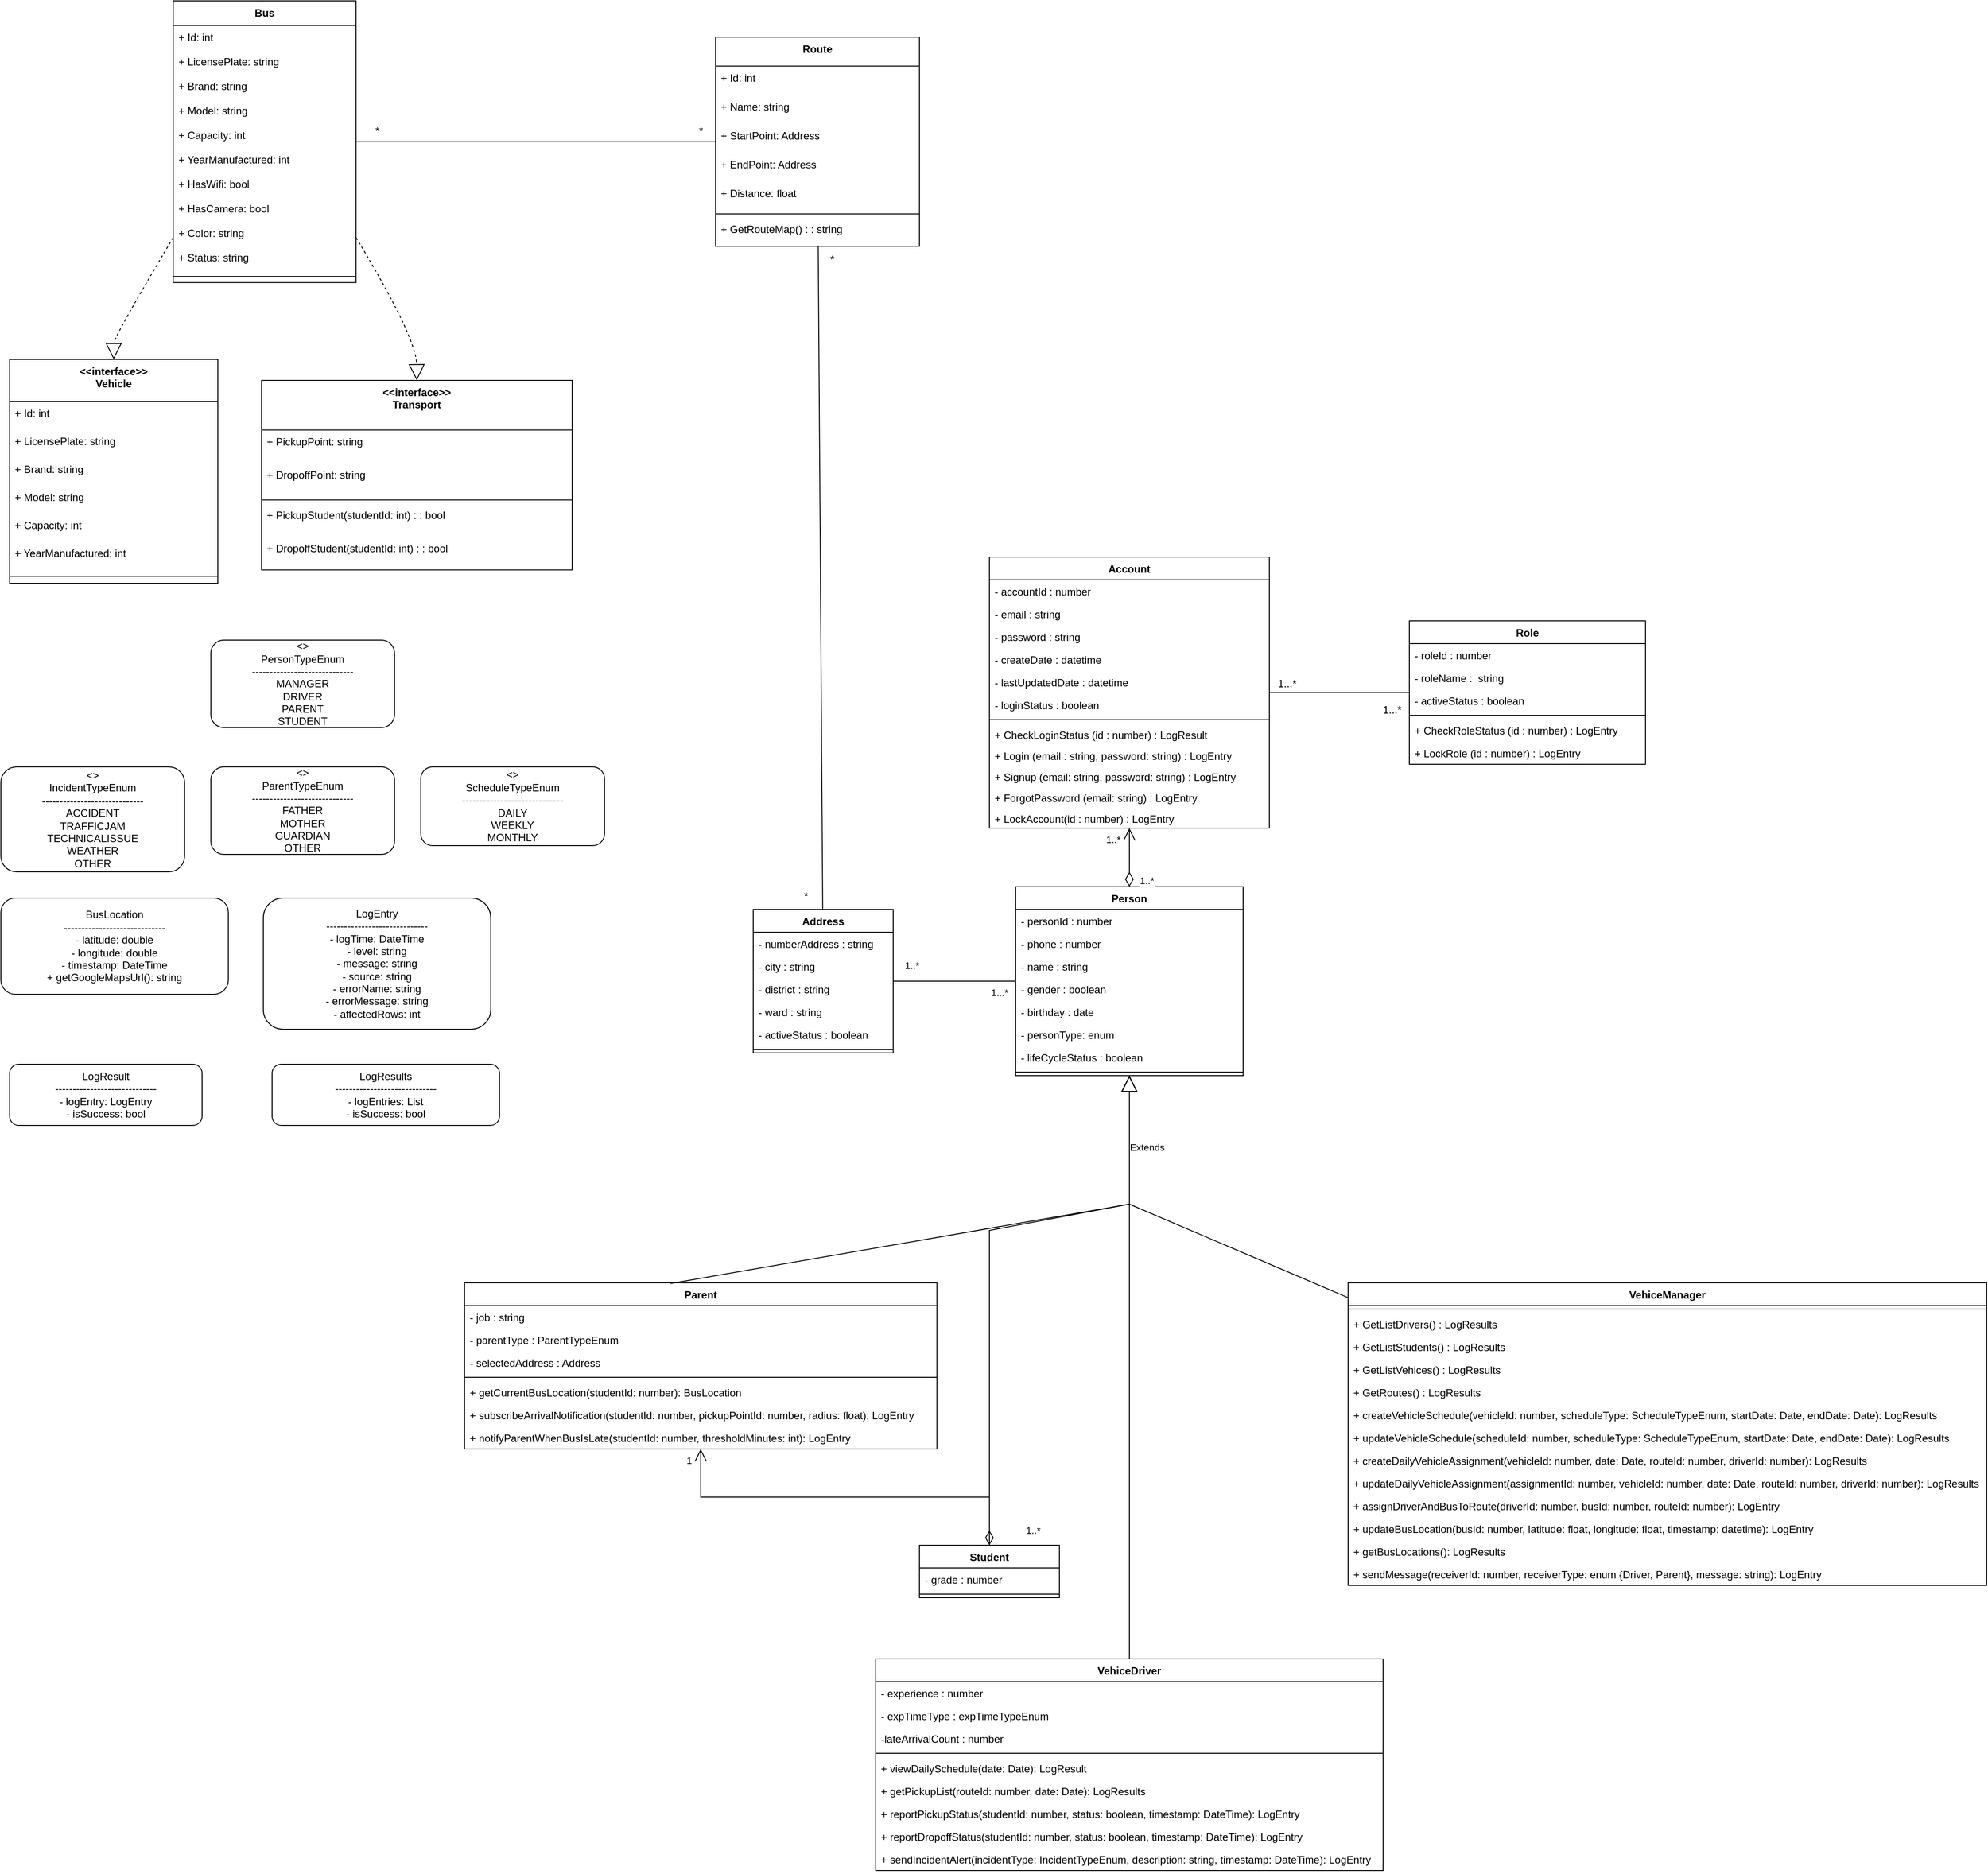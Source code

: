 <mxfile version="28.1.2">
  <diagram name="Page-1" id="UenkUTMgp4nRtJ9sle0r">
    <mxGraphModel dx="1742" dy="1663" grid="1" gridSize="10" guides="1" tooltips="1" connect="1" arrows="1" fold="1" page="1" pageScale="1" pageWidth="850" pageHeight="1100" math="0" shadow="0">
      <root>
        <mxCell id="0" />
        <mxCell id="1" parent="0" />
        <mxCell id="ZYyu86cMNYjdMdTjQygq-1" value="Account" style="swimlane;fontStyle=1;align=center;verticalAlign=top;childLayout=stackLayout;horizontal=1;startSize=26;horizontalStack=0;resizeParent=1;resizeParentMax=0;resizeLast=0;collapsible=1;marginBottom=0;whiteSpace=wrap;html=1;" parent="1" vertex="1">
          <mxGeometry x="440" y="-30" width="320" height="310" as="geometry" />
        </mxCell>
        <mxCell id="ZYyu86cMNYjdMdTjQygq-69" value="- accountId : number" style="text;strokeColor=none;fillColor=none;align=left;verticalAlign=top;spacingLeft=4;spacingRight=4;overflow=hidden;rotatable=0;points=[[0,0.5],[1,0.5]];portConstraint=eastwest;whiteSpace=wrap;html=1;" parent="ZYyu86cMNYjdMdTjQygq-1" vertex="1">
          <mxGeometry y="26" width="320" height="26" as="geometry" />
        </mxCell>
        <mxCell id="ZYyu86cMNYjdMdTjQygq-2" value="- email : string" style="text;strokeColor=none;fillColor=none;align=left;verticalAlign=top;spacingLeft=4;spacingRight=4;overflow=hidden;rotatable=0;points=[[0,0.5],[1,0.5]];portConstraint=eastwest;whiteSpace=wrap;html=1;" parent="ZYyu86cMNYjdMdTjQygq-1" vertex="1">
          <mxGeometry y="52" width="320" height="26" as="geometry" />
        </mxCell>
        <mxCell id="ZYyu86cMNYjdMdTjQygq-65" value="- password : string" style="text;strokeColor=none;fillColor=none;align=left;verticalAlign=top;spacingLeft=4;spacingRight=4;overflow=hidden;rotatable=0;points=[[0,0.5],[1,0.5]];portConstraint=eastwest;whiteSpace=wrap;html=1;" parent="ZYyu86cMNYjdMdTjQygq-1" vertex="1">
          <mxGeometry y="78" width="320" height="26" as="geometry" />
        </mxCell>
        <mxCell id="ZYyu86cMNYjdMdTjQygq-64" value="- createDate : datetime" style="text;strokeColor=none;fillColor=none;align=left;verticalAlign=top;spacingLeft=4;spacingRight=4;overflow=hidden;rotatable=0;points=[[0,0.5],[1,0.5]];portConstraint=eastwest;whiteSpace=wrap;html=1;" parent="ZYyu86cMNYjdMdTjQygq-1" vertex="1">
          <mxGeometry y="104" width="320" height="26" as="geometry" />
        </mxCell>
        <mxCell id="ZYyu86cMNYjdMdTjQygq-66" value="- lastUpdatedDate : datetime" style="text;strokeColor=none;fillColor=none;align=left;verticalAlign=top;spacingLeft=4;spacingRight=4;overflow=hidden;rotatable=0;points=[[0,0.5],[1,0.5]];portConstraint=eastwest;whiteSpace=wrap;html=1;" parent="ZYyu86cMNYjdMdTjQygq-1" vertex="1">
          <mxGeometry y="130" width="320" height="26" as="geometry" />
        </mxCell>
        <mxCell id="ZYyu86cMNYjdMdTjQygq-85" value="- loginStatus : boolean" style="text;strokeColor=none;fillColor=none;align=left;verticalAlign=top;spacingLeft=4;spacingRight=4;overflow=hidden;rotatable=0;points=[[0,0.5],[1,0.5]];portConstraint=eastwest;whiteSpace=wrap;html=1;" parent="ZYyu86cMNYjdMdTjQygq-1" vertex="1">
          <mxGeometry y="156" width="320" height="26" as="geometry" />
        </mxCell>
        <mxCell id="ZYyu86cMNYjdMdTjQygq-3" value="" style="line;strokeWidth=1;fillColor=none;align=left;verticalAlign=middle;spacingTop=-1;spacingLeft=3;spacingRight=3;rotatable=0;labelPosition=right;points=[];portConstraint=eastwest;strokeColor=inherit;" parent="ZYyu86cMNYjdMdTjQygq-1" vertex="1">
          <mxGeometry y="182" width="320" height="8" as="geometry" />
        </mxCell>
        <mxCell id="ZYyu86cMNYjdMdTjQygq-71" value="+ CheckLoginStatus (id : number) : LogResult" style="text;strokeColor=none;fillColor=none;align=left;verticalAlign=top;spacingLeft=4;spacingRight=4;overflow=hidden;rotatable=0;points=[[0,0.5],[1,0.5]];portConstraint=eastwest;whiteSpace=wrap;html=1;" parent="ZYyu86cMNYjdMdTjQygq-1" vertex="1">
          <mxGeometry y="190" width="320" height="24" as="geometry" />
        </mxCell>
        <mxCell id="ZYyu86cMNYjdMdTjQygq-89" value="+ Login (email : string, password: string) : LogEntry" style="text;strokeColor=none;fillColor=none;align=left;verticalAlign=top;spacingLeft=4;spacingRight=4;overflow=hidden;rotatable=0;points=[[0,0.5],[1,0.5]];portConstraint=eastwest;whiteSpace=wrap;html=1;" parent="ZYyu86cMNYjdMdTjQygq-1" vertex="1">
          <mxGeometry y="214" width="320" height="24" as="geometry" />
        </mxCell>
        <mxCell id="ZYyu86cMNYjdMdTjQygq-91" value="+ Signup (email: string, password: string) : LogEntry" style="text;strokeColor=none;fillColor=none;align=left;verticalAlign=top;spacingLeft=4;spacingRight=4;overflow=hidden;rotatable=0;points=[[0,0.5],[1,0.5]];portConstraint=eastwest;whiteSpace=wrap;html=1;" parent="ZYyu86cMNYjdMdTjQygq-1" vertex="1">
          <mxGeometry y="238" width="320" height="24" as="geometry" />
        </mxCell>
        <mxCell id="ZYyu86cMNYjdMdTjQygq-90" value="+ ForgotPassword (email: string) : LogEntry" style="text;strokeColor=none;fillColor=none;align=left;verticalAlign=top;spacingLeft=4;spacingRight=4;overflow=hidden;rotatable=0;points=[[0,0.5],[1,0.5]];portConstraint=eastwest;whiteSpace=wrap;html=1;" parent="ZYyu86cMNYjdMdTjQygq-1" vertex="1">
          <mxGeometry y="262" width="320" height="24" as="geometry" />
        </mxCell>
        <mxCell id="ZYyu86cMNYjdMdTjQygq-93" value="+ LockAccount(id : number) : LogEntry" style="text;strokeColor=none;fillColor=none;align=left;verticalAlign=top;spacingLeft=4;spacingRight=4;overflow=hidden;rotatable=0;points=[[0,0.5],[1,0.5]];portConstraint=eastwest;whiteSpace=wrap;html=1;" parent="ZYyu86cMNYjdMdTjQygq-1" vertex="1">
          <mxGeometry y="286" width="320" height="24" as="geometry" />
        </mxCell>
        <mxCell id="ZYyu86cMNYjdMdTjQygq-5" value="Person" style="swimlane;fontStyle=1;align=center;verticalAlign=top;childLayout=stackLayout;horizontal=1;startSize=26;horizontalStack=0;resizeParent=1;resizeParentMax=0;resizeLast=0;collapsible=1;marginBottom=0;whiteSpace=wrap;html=1;" parent="1" vertex="1">
          <mxGeometry x="470" y="347" width="260" height="216" as="geometry" />
        </mxCell>
        <mxCell id="ZYyu86cMNYjdMdTjQygq-6" value="- personId : number" style="text;strokeColor=none;fillColor=none;align=left;verticalAlign=top;spacingLeft=4;spacingRight=4;overflow=hidden;rotatable=0;points=[[0,0.5],[1,0.5]];portConstraint=eastwest;whiteSpace=wrap;html=1;" parent="ZYyu86cMNYjdMdTjQygq-5" vertex="1">
          <mxGeometry y="26" width="260" height="26" as="geometry" />
        </mxCell>
        <mxCell id="ZYyu86cMNYjdMdTjQygq-76" value="- phone : number" style="text;strokeColor=none;fillColor=none;align=left;verticalAlign=top;spacingLeft=4;spacingRight=4;overflow=hidden;rotatable=0;points=[[0,0.5],[1,0.5]];portConstraint=eastwest;whiteSpace=wrap;html=1;" parent="ZYyu86cMNYjdMdTjQygq-5" vertex="1">
          <mxGeometry y="52" width="260" height="26" as="geometry" />
        </mxCell>
        <mxCell id="ZYyu86cMNYjdMdTjQygq-75" value="- name : string" style="text;strokeColor=none;fillColor=none;align=left;verticalAlign=top;spacingLeft=4;spacingRight=4;overflow=hidden;rotatable=0;points=[[0,0.5],[1,0.5]];portConstraint=eastwest;whiteSpace=wrap;html=1;" parent="ZYyu86cMNYjdMdTjQygq-5" vertex="1">
          <mxGeometry y="78" width="260" height="26" as="geometry" />
        </mxCell>
        <mxCell id="ZYyu86cMNYjdMdTjQygq-73" value="- gender : boolean" style="text;strokeColor=none;fillColor=none;align=left;verticalAlign=top;spacingLeft=4;spacingRight=4;overflow=hidden;rotatable=0;points=[[0,0.5],[1,0.5]];portConstraint=eastwest;whiteSpace=wrap;html=1;" parent="ZYyu86cMNYjdMdTjQygq-5" vertex="1">
          <mxGeometry y="104" width="260" height="26" as="geometry" />
        </mxCell>
        <mxCell id="ZYyu86cMNYjdMdTjQygq-84" value="- birthday : date" style="text;strokeColor=none;fillColor=none;align=left;verticalAlign=top;spacingLeft=4;spacingRight=4;overflow=hidden;rotatable=0;points=[[0,0.5],[1,0.5]];portConstraint=eastwest;whiteSpace=wrap;html=1;" parent="ZYyu86cMNYjdMdTjQygq-5" vertex="1">
          <mxGeometry y="130" width="260" height="26" as="geometry" />
        </mxCell>
        <mxCell id="gJks6_spYbJta-PKukAp-1" value="- personType: enum" style="text;strokeColor=none;fillColor=none;align=left;verticalAlign=top;spacingLeft=4;spacingRight=4;overflow=hidden;rotatable=0;points=[[0,0.5],[1,0.5]];portConstraint=eastwest;whiteSpace=wrap;html=1;" vertex="1" parent="ZYyu86cMNYjdMdTjQygq-5">
          <mxGeometry y="156" width="260" height="26" as="geometry" />
        </mxCell>
        <mxCell id="ZYyu86cMNYjdMdTjQygq-83" value="- lifeCycleStatus : boolean" style="text;strokeColor=none;fillColor=none;align=left;verticalAlign=top;spacingLeft=4;spacingRight=4;overflow=hidden;rotatable=0;points=[[0,0.5],[1,0.5]];portConstraint=eastwest;whiteSpace=wrap;html=1;" parent="ZYyu86cMNYjdMdTjQygq-5" vertex="1">
          <mxGeometry y="182" width="260" height="26" as="geometry" />
        </mxCell>
        <mxCell id="ZYyu86cMNYjdMdTjQygq-7" value="" style="line;strokeWidth=1;fillColor=none;align=left;verticalAlign=middle;spacingTop=-1;spacingLeft=3;spacingRight=3;rotatable=0;labelPosition=right;points=[];portConstraint=eastwest;strokeColor=inherit;" parent="ZYyu86cMNYjdMdTjQygq-5" vertex="1">
          <mxGeometry y="208" width="260" height="8" as="geometry" />
        </mxCell>
        <mxCell id="ZYyu86cMNYjdMdTjQygq-9" value="VehiceManager" style="swimlane;fontStyle=1;align=center;verticalAlign=top;childLayout=stackLayout;horizontal=1;startSize=26;horizontalStack=0;resizeParent=1;resizeParentMax=0;resizeLast=0;collapsible=1;marginBottom=0;whiteSpace=wrap;html=1;" parent="1" vertex="1">
          <mxGeometry x="850" y="800" width="730" height="346" as="geometry" />
        </mxCell>
        <mxCell id="ZYyu86cMNYjdMdTjQygq-11" value="" style="line;strokeWidth=1;fillColor=none;align=left;verticalAlign=middle;spacingTop=-1;spacingLeft=3;spacingRight=3;rotatable=0;labelPosition=right;points=[];portConstraint=eastwest;strokeColor=inherit;" parent="ZYyu86cMNYjdMdTjQygq-9" vertex="1">
          <mxGeometry y="26" width="730" height="8" as="geometry" />
        </mxCell>
        <mxCell id="ZYyu86cMNYjdMdTjQygq-150" value="+ GetListDrivers() : LogResults" style="text;strokeColor=none;fillColor=none;align=left;verticalAlign=top;spacingLeft=4;spacingRight=4;overflow=hidden;rotatable=0;points=[[0,0.5],[1,0.5]];portConstraint=eastwest;whiteSpace=wrap;html=1;" parent="ZYyu86cMNYjdMdTjQygq-9" vertex="1">
          <mxGeometry y="34" width="730" height="26" as="geometry" />
        </mxCell>
        <mxCell id="ZYyu86cMNYjdMdTjQygq-12" value="+ GetListStudents() : LogResults" style="text;strokeColor=none;fillColor=none;align=left;verticalAlign=top;spacingLeft=4;spacingRight=4;overflow=hidden;rotatable=0;points=[[0,0.5],[1,0.5]];portConstraint=eastwest;whiteSpace=wrap;html=1;" parent="ZYyu86cMNYjdMdTjQygq-9" vertex="1">
          <mxGeometry y="60" width="730" height="26" as="geometry" />
        </mxCell>
        <mxCell id="ZYyu86cMNYjdMdTjQygq-149" value="+ GetListVehices() : LogResults" style="text;strokeColor=none;fillColor=none;align=left;verticalAlign=top;spacingLeft=4;spacingRight=4;overflow=hidden;rotatable=0;points=[[0,0.5],[1,0.5]];portConstraint=eastwest;whiteSpace=wrap;html=1;" parent="ZYyu86cMNYjdMdTjQygq-9" vertex="1">
          <mxGeometry y="86" width="730" height="26" as="geometry" />
        </mxCell>
        <mxCell id="ZYyu86cMNYjdMdTjQygq-148" value="+ GetRoutes() : LogResults" style="text;strokeColor=none;fillColor=none;align=left;verticalAlign=top;spacingLeft=4;spacingRight=4;overflow=hidden;rotatable=0;points=[[0,0.5],[1,0.5]];portConstraint=eastwest;whiteSpace=wrap;html=1;" parent="ZYyu86cMNYjdMdTjQygq-9" vertex="1">
          <mxGeometry y="112" width="730" height="26" as="geometry" />
        </mxCell>
        <mxCell id="ZYyu86cMNYjdMdTjQygq-147" value="+ createVehicleSchedule(vehicleId: number, scheduleType: ScheduleTypeEnum, startDate: Date, endDate: Date): LogResults" style="text;strokeColor=none;fillColor=none;align=left;verticalAlign=top;spacingLeft=4;spacingRight=4;overflow=hidden;rotatable=0;points=[[0,0.5],[1,0.5]];portConstraint=eastwest;whiteSpace=wrap;html=1;" parent="ZYyu86cMNYjdMdTjQygq-9" vertex="1">
          <mxGeometry y="138" width="730" height="26" as="geometry" />
        </mxCell>
        <mxCell id="ZYyu86cMNYjdMdTjQygq-146" value="+ updateVehicleSchedule(scheduleId: number, scheduleType: ScheduleTypeEnum, startDate: Date, endDate: Date): LogResults" style="text;strokeColor=none;fillColor=none;align=left;verticalAlign=top;spacingLeft=4;spacingRight=4;overflow=hidden;rotatable=0;points=[[0,0.5],[1,0.5]];portConstraint=eastwest;whiteSpace=wrap;html=1;" parent="ZYyu86cMNYjdMdTjQygq-9" vertex="1">
          <mxGeometry y="164" width="730" height="26" as="geometry" />
        </mxCell>
        <mxCell id="ZYyu86cMNYjdMdTjQygq-160" value="+ createDailyVehicleAssignment(vehicleId: number, date: Date, routeId: number, driverId: number): LogResults" style="text;strokeColor=none;fillColor=none;align=left;verticalAlign=top;spacingLeft=4;spacingRight=4;overflow=hidden;rotatable=0;points=[[0,0.5],[1,0.5]];portConstraint=eastwest;whiteSpace=wrap;html=1;" parent="ZYyu86cMNYjdMdTjQygq-9" vertex="1">
          <mxGeometry y="190" width="730" height="26" as="geometry" />
        </mxCell>
        <mxCell id="ZYyu86cMNYjdMdTjQygq-159" value="+ updateDailyVehicleAssignment(assignmentId: number, vehicleId: number, date: Date, routeId: number, driverId: number): LogResults" style="text;strokeColor=none;fillColor=none;align=left;verticalAlign=top;spacingLeft=4;spacingRight=4;overflow=hidden;rotatable=0;points=[[0,0.5],[1,0.5]];portConstraint=eastwest;whiteSpace=wrap;html=1;" parent="ZYyu86cMNYjdMdTjQygq-9" vertex="1">
          <mxGeometry y="216" width="730" height="26" as="geometry" />
        </mxCell>
        <mxCell id="ZYyu86cMNYjdMdTjQygq-145" value="+ assignDriverAndBusToRoute(driverId: number, busId: number, routeId: number): LogEntry" style="text;strokeColor=none;fillColor=none;align=left;verticalAlign=top;spacingLeft=4;spacingRight=4;overflow=hidden;rotatable=0;points=[[0,0.5],[1,0.5]];portConstraint=eastwest;whiteSpace=wrap;html=1;" parent="ZYyu86cMNYjdMdTjQygq-9" vertex="1">
          <mxGeometry y="242" width="730" height="26" as="geometry" />
        </mxCell>
        <mxCell id="ZYyu86cMNYjdMdTjQygq-144" value="+ updateBusLocation(busId: number, latitude: float, longitude: float, timestamp: datetime): LogEntry" style="text;strokeColor=none;fillColor=none;align=left;verticalAlign=top;spacingLeft=4;spacingRight=4;overflow=hidden;rotatable=0;points=[[0,0.5],[1,0.5]];portConstraint=eastwest;whiteSpace=wrap;html=1;" parent="ZYyu86cMNYjdMdTjQygq-9" vertex="1">
          <mxGeometry y="268" width="730" height="26" as="geometry" />
        </mxCell>
        <mxCell id="ZYyu86cMNYjdMdTjQygq-143" value="+ getBusLocations(): LogResults" style="text;strokeColor=none;fillColor=none;align=left;verticalAlign=top;spacingLeft=4;spacingRight=4;overflow=hidden;rotatable=0;points=[[0,0.5],[1,0.5]];portConstraint=eastwest;whiteSpace=wrap;html=1;" parent="ZYyu86cMNYjdMdTjQygq-9" vertex="1">
          <mxGeometry y="294" width="730" height="26" as="geometry" />
        </mxCell>
        <mxCell id="ZYyu86cMNYjdMdTjQygq-142" value="+ sendMessage(receiverId: number, receiverType: enum {Driver, Parent}, message: string): LogEntry" style="text;strokeColor=none;fillColor=none;align=left;verticalAlign=top;spacingLeft=4;spacingRight=4;overflow=hidden;rotatable=0;points=[[0,0.5],[1,0.5]];portConstraint=eastwest;whiteSpace=wrap;html=1;" parent="ZYyu86cMNYjdMdTjQygq-9" vertex="1">
          <mxGeometry y="320" width="730" height="26" as="geometry" />
        </mxCell>
        <mxCell id="ZYyu86cMNYjdMdTjQygq-13" value="VehiceDriver" style="swimlane;fontStyle=1;align=center;verticalAlign=top;childLayout=stackLayout;horizontal=1;startSize=26;horizontalStack=0;resizeParent=1;resizeParentMax=0;resizeLast=0;collapsible=1;marginBottom=0;whiteSpace=wrap;html=1;" parent="1" vertex="1">
          <mxGeometry x="310" y="1230" width="580" height="242" as="geometry" />
        </mxCell>
        <mxCell id="ZYyu86cMNYjdMdTjQygq-14" value="- experience : number" style="text;strokeColor=none;fillColor=none;align=left;verticalAlign=top;spacingLeft=4;spacingRight=4;overflow=hidden;rotatable=0;points=[[0,0.5],[1,0.5]];portConstraint=eastwest;whiteSpace=wrap;html=1;" parent="ZYyu86cMNYjdMdTjQygq-13" vertex="1">
          <mxGeometry y="26" width="580" height="26" as="geometry" />
        </mxCell>
        <mxCell id="ZYyu86cMNYjdMdTjQygq-153" value="- expTimeType : expTimeTypeEnum" style="text;strokeColor=none;fillColor=none;align=left;verticalAlign=top;spacingLeft=4;spacingRight=4;overflow=hidden;rotatable=0;points=[[0,0.5],[1,0.5]];portConstraint=eastwest;whiteSpace=wrap;html=1;" parent="ZYyu86cMNYjdMdTjQygq-13" vertex="1">
          <mxGeometry y="52" width="580" height="26" as="geometry" />
        </mxCell>
        <mxCell id="ZYyu86cMNYjdMdTjQygq-154" value="-lateArrivalCount : number&amp;nbsp;" style="text;strokeColor=none;fillColor=none;align=left;verticalAlign=top;spacingLeft=4;spacingRight=4;overflow=hidden;rotatable=0;points=[[0,0.5],[1,0.5]];portConstraint=eastwest;whiteSpace=wrap;html=1;" parent="ZYyu86cMNYjdMdTjQygq-13" vertex="1">
          <mxGeometry y="78" width="580" height="26" as="geometry" />
        </mxCell>
        <mxCell id="ZYyu86cMNYjdMdTjQygq-15" value="" style="line;strokeWidth=1;fillColor=none;align=left;verticalAlign=middle;spacingTop=-1;spacingLeft=3;spacingRight=3;rotatable=0;labelPosition=right;points=[];portConstraint=eastwest;strokeColor=inherit;" parent="ZYyu86cMNYjdMdTjQygq-13" vertex="1">
          <mxGeometry y="104" width="580" height="8" as="geometry" />
        </mxCell>
        <mxCell id="ZYyu86cMNYjdMdTjQygq-16" value="+ viewDailySchedule(date: Date): LogResult" style="text;strokeColor=none;fillColor=none;align=left;verticalAlign=top;spacingLeft=4;spacingRight=4;overflow=hidden;rotatable=0;points=[[0,0.5],[1,0.5]];portConstraint=eastwest;whiteSpace=wrap;html=1;" parent="ZYyu86cMNYjdMdTjQygq-13" vertex="1">
          <mxGeometry y="112" width="580" height="26" as="geometry" />
        </mxCell>
        <mxCell id="ZYyu86cMNYjdMdTjQygq-158" value="+ getPickupList(routeId: number, date: Date): LogResults" style="text;strokeColor=none;fillColor=none;align=left;verticalAlign=top;spacingLeft=4;spacingRight=4;overflow=hidden;rotatable=0;points=[[0,0.5],[1,0.5]];portConstraint=eastwest;whiteSpace=wrap;html=1;" parent="ZYyu86cMNYjdMdTjQygq-13" vertex="1">
          <mxGeometry y="138" width="580" height="26" as="geometry" />
        </mxCell>
        <mxCell id="ZYyu86cMNYjdMdTjQygq-157" value="+ reportPickupStatus(studentId: number, status: boolean, timestamp: DateTime): LogEntry" style="text;strokeColor=none;fillColor=none;align=left;verticalAlign=top;spacingLeft=4;spacingRight=4;overflow=hidden;rotatable=0;points=[[0,0.5],[1,0.5]];portConstraint=eastwest;whiteSpace=wrap;html=1;" parent="ZYyu86cMNYjdMdTjQygq-13" vertex="1">
          <mxGeometry y="164" width="580" height="26" as="geometry" />
        </mxCell>
        <mxCell id="ZYyu86cMNYjdMdTjQygq-156" value="+ reportDropoffStatus(studentId: number, status: boolean, timestamp: DateTime): LogEntry" style="text;strokeColor=none;fillColor=none;align=left;verticalAlign=top;spacingLeft=4;spacingRight=4;overflow=hidden;rotatable=0;points=[[0,0.5],[1,0.5]];portConstraint=eastwest;whiteSpace=wrap;html=1;" parent="ZYyu86cMNYjdMdTjQygq-13" vertex="1">
          <mxGeometry y="190" width="580" height="26" as="geometry" />
        </mxCell>
        <mxCell id="ZYyu86cMNYjdMdTjQygq-163" value="+ sendIncidentAlert(incidentType: IncidentTypeEnum, description: string, timestamp: DateTime): LogEntry" style="text;strokeColor=none;fillColor=none;align=left;verticalAlign=top;spacingLeft=4;spacingRight=4;overflow=hidden;rotatable=0;points=[[0,0.5],[1,0.5]];portConstraint=eastwest;whiteSpace=wrap;html=1;" parent="ZYyu86cMNYjdMdTjQygq-13" vertex="1">
          <mxGeometry y="216" width="580" height="26" as="geometry" />
        </mxCell>
        <mxCell id="ZYyu86cMNYjdMdTjQygq-17" value="Parent" style="swimlane;fontStyle=1;align=center;verticalAlign=top;childLayout=stackLayout;horizontal=1;startSize=26;horizontalStack=0;resizeParent=1;resizeParentMax=0;resizeLast=0;collapsible=1;marginBottom=0;whiteSpace=wrap;html=1;" parent="1" vertex="1">
          <mxGeometry x="-160" y="800" width="540" height="190" as="geometry" />
        </mxCell>
        <mxCell id="ZYyu86cMNYjdMdTjQygq-18" value="- job : string" style="text;strokeColor=none;fillColor=none;align=left;verticalAlign=top;spacingLeft=4;spacingRight=4;overflow=hidden;rotatable=0;points=[[0,0.5],[1,0.5]];portConstraint=eastwest;whiteSpace=wrap;html=1;" parent="ZYyu86cMNYjdMdTjQygq-17" vertex="1">
          <mxGeometry y="26" width="540" height="26" as="geometry" />
        </mxCell>
        <mxCell id="ZYyu86cMNYjdMdTjQygq-140" value="- parentType : ParentTypeEnum" style="text;strokeColor=none;fillColor=none;align=left;verticalAlign=top;spacingLeft=4;spacingRight=4;overflow=hidden;rotatable=0;points=[[0,0.5],[1,0.5]];portConstraint=eastwest;whiteSpace=wrap;html=1;" parent="ZYyu86cMNYjdMdTjQygq-17" vertex="1">
          <mxGeometry y="52" width="540" height="26" as="geometry" />
        </mxCell>
        <mxCell id="ZYyu86cMNYjdMdTjQygq-141" value="- selectedAddress : Address" style="text;strokeColor=none;fillColor=none;align=left;verticalAlign=top;spacingLeft=4;spacingRight=4;overflow=hidden;rotatable=0;points=[[0,0.5],[1,0.5]];portConstraint=eastwest;whiteSpace=wrap;html=1;" parent="ZYyu86cMNYjdMdTjQygq-17" vertex="1">
          <mxGeometry y="78" width="540" height="26" as="geometry" />
        </mxCell>
        <mxCell id="ZYyu86cMNYjdMdTjQygq-19" value="" style="line;strokeWidth=1;fillColor=none;align=left;verticalAlign=middle;spacingTop=-1;spacingLeft=3;spacingRight=3;rotatable=0;labelPosition=right;points=[];portConstraint=eastwest;strokeColor=inherit;" parent="ZYyu86cMNYjdMdTjQygq-17" vertex="1">
          <mxGeometry y="104" width="540" height="8" as="geometry" />
        </mxCell>
        <mxCell id="ZYyu86cMNYjdMdTjQygq-20" value="+ getCurrentBusLocation(studentId: number): BusLocation" style="text;strokeColor=none;fillColor=none;align=left;verticalAlign=top;spacingLeft=4;spacingRight=4;overflow=hidden;rotatable=0;points=[[0,0.5],[1,0.5]];portConstraint=eastwest;whiteSpace=wrap;html=1;" parent="ZYyu86cMNYjdMdTjQygq-17" vertex="1">
          <mxGeometry y="112" width="540" height="26" as="geometry" />
        </mxCell>
        <mxCell id="ZYyu86cMNYjdMdTjQygq-165" value="+ subscribeArrivalNotification(studentId: number, pickupPointId: number, radius: float): LogEntry" style="text;strokeColor=none;fillColor=none;align=left;verticalAlign=top;spacingLeft=4;spacingRight=4;overflow=hidden;rotatable=0;points=[[0,0.5],[1,0.5]];portConstraint=eastwest;whiteSpace=wrap;html=1;" parent="ZYyu86cMNYjdMdTjQygq-17" vertex="1">
          <mxGeometry y="138" width="540" height="26" as="geometry" />
        </mxCell>
        <mxCell id="ZYyu86cMNYjdMdTjQygq-164" value="+ notifyParentWhenBusIsLate(studentId: number, thresholdMinutes: int): LogEntry" style="text;strokeColor=none;fillColor=none;align=left;verticalAlign=top;spacingLeft=4;spacingRight=4;overflow=hidden;rotatable=0;points=[[0,0.5],[1,0.5]];portConstraint=eastwest;whiteSpace=wrap;html=1;" parent="ZYyu86cMNYjdMdTjQygq-17" vertex="1">
          <mxGeometry y="164" width="540" height="26" as="geometry" />
        </mxCell>
        <mxCell id="ZYyu86cMNYjdMdTjQygq-60" value="Student" style="swimlane;fontStyle=1;align=center;verticalAlign=top;childLayout=stackLayout;horizontal=1;startSize=26;horizontalStack=0;resizeParent=1;resizeParentMax=0;resizeLast=0;collapsible=1;marginBottom=0;whiteSpace=wrap;html=1;" parent="1" vertex="1">
          <mxGeometry x="360" y="1100" width="160" height="60" as="geometry" />
        </mxCell>
        <mxCell id="ZYyu86cMNYjdMdTjQygq-61" value="- grade : number" style="text;strokeColor=none;fillColor=none;align=left;verticalAlign=top;spacingLeft=4;spacingRight=4;overflow=hidden;rotatable=0;points=[[0,0.5],[1,0.5]];portConstraint=eastwest;whiteSpace=wrap;html=1;" parent="ZYyu86cMNYjdMdTjQygq-60" vertex="1">
          <mxGeometry y="26" width="160" height="26" as="geometry" />
        </mxCell>
        <mxCell id="ZYyu86cMNYjdMdTjQygq-62" value="" style="line;strokeWidth=1;fillColor=none;align=left;verticalAlign=middle;spacingTop=-1;spacingLeft=3;spacingRight=3;rotatable=0;labelPosition=right;points=[];portConstraint=eastwest;strokeColor=inherit;" parent="ZYyu86cMNYjdMdTjQygq-60" vertex="1">
          <mxGeometry y="52" width="160" height="8" as="geometry" />
        </mxCell>
        <mxCell id="ZYyu86cMNYjdMdTjQygq-79" value="Address" style="swimlane;fontStyle=1;align=center;verticalAlign=top;childLayout=stackLayout;horizontal=1;startSize=26;horizontalStack=0;resizeParent=1;resizeParentMax=0;resizeLast=0;collapsible=1;marginBottom=0;whiteSpace=wrap;html=1;" parent="1" vertex="1">
          <mxGeometry x="170" y="373" width="160" height="164" as="geometry" />
        </mxCell>
        <mxCell id="ZYyu86cMNYjdMdTjQygq-80" value="- numberAddress : string" style="text;strokeColor=none;fillColor=none;align=left;verticalAlign=top;spacingLeft=4;spacingRight=4;overflow=hidden;rotatable=0;points=[[0,0.5],[1,0.5]];portConstraint=eastwest;whiteSpace=wrap;html=1;" parent="ZYyu86cMNYjdMdTjQygq-79" vertex="1">
          <mxGeometry y="26" width="160" height="26" as="geometry" />
        </mxCell>
        <mxCell id="ZYyu86cMNYjdMdTjQygq-121" value="- city : string" style="text;strokeColor=none;fillColor=none;align=left;verticalAlign=top;spacingLeft=4;spacingRight=4;overflow=hidden;rotatable=0;points=[[0,0.5],[1,0.5]];portConstraint=eastwest;whiteSpace=wrap;html=1;" parent="ZYyu86cMNYjdMdTjQygq-79" vertex="1">
          <mxGeometry y="52" width="160" height="26" as="geometry" />
        </mxCell>
        <mxCell id="ZYyu86cMNYjdMdTjQygq-120" value="- district : string" style="text;strokeColor=none;fillColor=none;align=left;verticalAlign=top;spacingLeft=4;spacingRight=4;overflow=hidden;rotatable=0;points=[[0,0.5],[1,0.5]];portConstraint=eastwest;whiteSpace=wrap;html=1;" parent="ZYyu86cMNYjdMdTjQygq-79" vertex="1">
          <mxGeometry y="78" width="160" height="26" as="geometry" />
        </mxCell>
        <mxCell id="ZYyu86cMNYjdMdTjQygq-119" value="- ward : string" style="text;strokeColor=none;fillColor=none;align=left;verticalAlign=top;spacingLeft=4;spacingRight=4;overflow=hidden;rotatable=0;points=[[0,0.5],[1,0.5]];portConstraint=eastwest;whiteSpace=wrap;html=1;" parent="ZYyu86cMNYjdMdTjQygq-79" vertex="1">
          <mxGeometry y="104" width="160" height="26" as="geometry" />
        </mxCell>
        <mxCell id="ZYyu86cMNYjdMdTjQygq-122" value="- activeStatus : boolean" style="text;strokeColor=none;fillColor=none;align=left;verticalAlign=top;spacingLeft=4;spacingRight=4;overflow=hidden;rotatable=0;points=[[0,0.5],[1,0.5]];portConstraint=eastwest;whiteSpace=wrap;html=1;" parent="ZYyu86cMNYjdMdTjQygq-79" vertex="1">
          <mxGeometry y="130" width="160" height="26" as="geometry" />
        </mxCell>
        <mxCell id="ZYyu86cMNYjdMdTjQygq-81" value="" style="line;strokeWidth=1;fillColor=none;align=left;verticalAlign=middle;spacingTop=-1;spacingLeft=3;spacingRight=3;rotatable=0;labelPosition=right;points=[];portConstraint=eastwest;strokeColor=inherit;" parent="ZYyu86cMNYjdMdTjQygq-79" vertex="1">
          <mxGeometry y="156" width="160" height="8" as="geometry" />
        </mxCell>
        <mxCell id="ZYyu86cMNYjdMdTjQygq-96" value="Role" style="swimlane;fontStyle=1;align=center;verticalAlign=top;childLayout=stackLayout;horizontal=1;startSize=26;horizontalStack=0;resizeParent=1;resizeParentMax=0;resizeLast=0;collapsible=1;marginBottom=0;whiteSpace=wrap;html=1;" parent="1" vertex="1">
          <mxGeometry x="920" y="43" width="270" height="164" as="geometry" />
        </mxCell>
        <mxCell id="ZYyu86cMNYjdMdTjQygq-97" value="- roleId : number" style="text;strokeColor=none;fillColor=none;align=left;verticalAlign=top;spacingLeft=4;spacingRight=4;overflow=hidden;rotatable=0;points=[[0,0.5],[1,0.5]];portConstraint=eastwest;whiteSpace=wrap;html=1;" parent="ZYyu86cMNYjdMdTjQygq-96" vertex="1">
          <mxGeometry y="26" width="270" height="26" as="geometry" />
        </mxCell>
        <mxCell id="ZYyu86cMNYjdMdTjQygq-108" value="- roleName :&amp;nbsp; string" style="text;strokeColor=none;fillColor=none;align=left;verticalAlign=top;spacingLeft=4;spacingRight=4;overflow=hidden;rotatable=0;points=[[0,0.5],[1,0.5]];portConstraint=eastwest;whiteSpace=wrap;html=1;" parent="ZYyu86cMNYjdMdTjQygq-96" vertex="1">
          <mxGeometry y="52" width="270" height="26" as="geometry" />
        </mxCell>
        <mxCell id="ZYyu86cMNYjdMdTjQygq-109" value="- activeStatus : boolean" style="text;strokeColor=none;fillColor=none;align=left;verticalAlign=top;spacingLeft=4;spacingRight=4;overflow=hidden;rotatable=0;points=[[0,0.5],[1,0.5]];portConstraint=eastwest;whiteSpace=wrap;html=1;" parent="ZYyu86cMNYjdMdTjQygq-96" vertex="1">
          <mxGeometry y="78" width="270" height="26" as="geometry" />
        </mxCell>
        <mxCell id="ZYyu86cMNYjdMdTjQygq-98" value="" style="line;strokeWidth=1;fillColor=none;align=left;verticalAlign=middle;spacingTop=-1;spacingLeft=3;spacingRight=3;rotatable=0;labelPosition=right;points=[];portConstraint=eastwest;strokeColor=inherit;" parent="ZYyu86cMNYjdMdTjQygq-96" vertex="1">
          <mxGeometry y="104" width="270" height="8" as="geometry" />
        </mxCell>
        <mxCell id="ZYyu86cMNYjdMdTjQygq-99" value="+ CheckRoleStatus (id : number) : LogEntry" style="text;strokeColor=none;fillColor=none;align=left;verticalAlign=top;spacingLeft=4;spacingRight=4;overflow=hidden;rotatable=0;points=[[0,0.5],[1,0.5]];portConstraint=eastwest;whiteSpace=wrap;html=1;" parent="ZYyu86cMNYjdMdTjQygq-96" vertex="1">
          <mxGeometry y="112" width="270" height="26" as="geometry" />
        </mxCell>
        <mxCell id="ZYyu86cMNYjdMdTjQygq-110" value="+ LockRole (id : number) : LogEntry" style="text;strokeColor=none;fillColor=none;align=left;verticalAlign=top;spacingLeft=4;spacingRight=4;overflow=hidden;rotatable=0;points=[[0,0.5],[1,0.5]];portConstraint=eastwest;whiteSpace=wrap;html=1;" parent="ZYyu86cMNYjdMdTjQygq-96" vertex="1">
          <mxGeometry y="138" width="270" height="26" as="geometry" />
        </mxCell>
        <mxCell id="ZYyu86cMNYjdMdTjQygq-116" value="" style="endArrow=none;html=1;rounded=0;" parent="1" source="ZYyu86cMNYjdMdTjQygq-1" target="ZYyu86cMNYjdMdTjQygq-96" edge="1">
          <mxGeometry width="50" height="50" relative="1" as="geometry">
            <mxPoint x="850" y="290" as="sourcePoint" />
            <mxPoint x="900" y="240" as="targetPoint" />
          </mxGeometry>
        </mxCell>
        <mxCell id="ZYyu86cMNYjdMdTjQygq-117" value="1...*" style="text;html=1;align=center;verticalAlign=middle;resizable=0;points=[];autosize=1;strokeColor=none;fillColor=none;" parent="1" vertex="1">
          <mxGeometry x="760" y="100" width="40" height="30" as="geometry" />
        </mxCell>
        <mxCell id="ZYyu86cMNYjdMdTjQygq-118" value="1...*" style="text;html=1;align=center;verticalAlign=middle;resizable=0;points=[];autosize=1;strokeColor=none;fillColor=none;" parent="1" vertex="1">
          <mxGeometry x="880" y="130" width="40" height="30" as="geometry" />
        </mxCell>
        <mxCell id="ZYyu86cMNYjdMdTjQygq-123" value="" style="endArrow=open;html=1;endSize=12;startArrow=diamondThin;startSize=14;startFill=0;edgeStyle=orthogonalEdgeStyle;rounded=0;" parent="1" source="ZYyu86cMNYjdMdTjQygq-5" target="ZYyu86cMNYjdMdTjQygq-1" edge="1">
          <mxGeometry relative="1" as="geometry">
            <mxPoint x="570" y="680" as="sourcePoint" />
            <mxPoint x="730" y="680" as="targetPoint" />
          </mxGeometry>
        </mxCell>
        <mxCell id="ZYyu86cMNYjdMdTjQygq-124" value="1..*" style="edgeLabel;resizable=0;html=1;align=left;verticalAlign=top;" parent="ZYyu86cMNYjdMdTjQygq-123" connectable="0" vertex="1">
          <mxGeometry x="-1" relative="1" as="geometry">
            <mxPoint x="10" y="-20" as="offset" />
          </mxGeometry>
        </mxCell>
        <mxCell id="ZYyu86cMNYjdMdTjQygq-125" value="1..*" style="edgeLabel;resizable=0;html=1;align=right;verticalAlign=top;" parent="ZYyu86cMNYjdMdTjQygq-123" connectable="0" vertex="1">
          <mxGeometry x="1" relative="1" as="geometry">
            <mxPoint x="-10" as="offset" />
          </mxGeometry>
        </mxCell>
        <mxCell id="ZYyu86cMNYjdMdTjQygq-126" value="" style="endArrow=none;html=1;endSize=12;startArrow=none;startSize=14;startFill=0;edgeStyle=orthogonalEdgeStyle;rounded=0;endFill=0;" parent="1" source="ZYyu86cMNYjdMdTjQygq-5" target="ZYyu86cMNYjdMdTjQygq-79" edge="1">
          <mxGeometry x="0.053" y="-89" relative="1" as="geometry">
            <mxPoint x="770" y="490" as="sourcePoint" />
            <mxPoint x="930" y="490" as="targetPoint" />
            <mxPoint as="offset" />
          </mxGeometry>
        </mxCell>
        <mxCell id="ZYyu86cMNYjdMdTjQygq-127" value="1...*" style="edgeLabel;resizable=0;html=1;align=left;verticalAlign=top;" parent="ZYyu86cMNYjdMdTjQygq-126" connectable="0" vertex="1">
          <mxGeometry x="-1" relative="1" as="geometry">
            <mxPoint x="-30" as="offset" />
          </mxGeometry>
        </mxCell>
        <mxCell id="ZYyu86cMNYjdMdTjQygq-128" value="1..*" style="edgeLabel;resizable=0;html=1;align=right;verticalAlign=top;" parent="ZYyu86cMNYjdMdTjQygq-126" connectable="0" vertex="1">
          <mxGeometry x="1" relative="1" as="geometry">
            <mxPoint x="30" y="-31" as="offset" />
          </mxGeometry>
        </mxCell>
        <mxCell id="ZYyu86cMNYjdMdTjQygq-129" value="" style="endArrow=block;endSize=16;endFill=0;html=1;rounded=0;exitX=0.436;exitY=0.004;exitDx=0;exitDy=0;exitPerimeter=0;" parent="1" source="ZYyu86cMNYjdMdTjQygq-17" target="ZYyu86cMNYjdMdTjQygq-5" edge="1">
          <mxGeometry width="160" relative="1" as="geometry">
            <mxPoint x="310" y="730" as="sourcePoint" />
            <mxPoint x="470" y="730" as="targetPoint" />
            <Array as="points">
              <mxPoint x="600" y="710" />
            </Array>
          </mxGeometry>
        </mxCell>
        <mxCell id="ZYyu86cMNYjdMdTjQygq-130" value="Extends" style="endArrow=block;endSize=16;endFill=0;html=1;rounded=0;" parent="1" source="ZYyu86cMNYjdMdTjQygq-9" target="ZYyu86cMNYjdMdTjQygq-5" edge="1">
          <mxGeometry x="0.609" y="-20" width="160" relative="1" as="geometry">
            <mxPoint x="410" y="970" as="sourcePoint" />
            <mxPoint x="570" y="970" as="targetPoint" />
            <Array as="points">
              <mxPoint x="600" y="710" />
            </Array>
            <mxPoint as="offset" />
          </mxGeometry>
        </mxCell>
        <mxCell id="ZYyu86cMNYjdMdTjQygq-131" value="" style="endArrow=block;endSize=16;endFill=0;html=1;rounded=0;" parent="1" source="ZYyu86cMNYjdMdTjQygq-13" target="ZYyu86cMNYjdMdTjQygq-5" edge="1">
          <mxGeometry width="160" relative="1" as="geometry">
            <mxPoint x="890" y="770" as="sourcePoint" />
            <mxPoint x="880" y="940" as="targetPoint" />
            <Array as="points">
              <mxPoint x="600" y="710" />
            </Array>
          </mxGeometry>
        </mxCell>
        <mxCell id="ZYyu86cMNYjdMdTjQygq-134" value="" style="endArrow=block;endSize=16;endFill=0;html=1;rounded=0;" parent="1" source="ZYyu86cMNYjdMdTjQygq-60" target="ZYyu86cMNYjdMdTjQygq-5" edge="1">
          <mxGeometry width="160" relative="1" as="geometry">
            <mxPoint x="350" y="990" as="sourcePoint" />
            <mxPoint x="510" y="990" as="targetPoint" />
            <Array as="points">
              <mxPoint x="440" y="740" />
              <mxPoint x="600" y="710" />
            </Array>
          </mxGeometry>
        </mxCell>
        <mxCell id="ZYyu86cMNYjdMdTjQygq-137" value="" style="endArrow=open;html=1;endSize=12;startArrow=diamondThin;startSize=14;startFill=0;edgeStyle=orthogonalEdgeStyle;rounded=0;" parent="1" source="ZYyu86cMNYjdMdTjQygq-60" target="ZYyu86cMNYjdMdTjQygq-17" edge="1">
          <mxGeometry relative="1" as="geometry">
            <mxPoint x="-40" y="1010" as="sourcePoint" />
            <mxPoint x="120" y="1010" as="targetPoint" />
          </mxGeometry>
        </mxCell>
        <mxCell id="ZYyu86cMNYjdMdTjQygq-138" value="1..*" style="edgeLabel;resizable=0;html=1;align=left;verticalAlign=top;" parent="ZYyu86cMNYjdMdTjQygq-137" connectable="0" vertex="1">
          <mxGeometry x="-1" relative="1" as="geometry">
            <mxPoint x="40" y="-30" as="offset" />
          </mxGeometry>
        </mxCell>
        <mxCell id="ZYyu86cMNYjdMdTjQygq-139" value="1" style="edgeLabel;resizable=0;html=1;align=right;verticalAlign=top;" parent="ZYyu86cMNYjdMdTjQygq-137" connectable="0" vertex="1">
          <mxGeometry x="1" relative="1" as="geometry">
            <mxPoint x="-10" as="offset" />
          </mxGeometry>
        </mxCell>
        <mxCell id="ZYyu86cMNYjdMdTjQygq-178" value="&lt;&lt;enumeration&gt;&gt;&#xa;IncidentTypeEnum&#xa;-----------------------------&#xa;ACCIDENT&#xa;TRAFFICJAM&#xa;TECHNICALISSUE&#xa;WEATHER&#xa;OTHER" style="rounded=1;whiteSpace=wrap;html=1;" parent="1" vertex="1">
          <mxGeometry x="-690" y="210" width="210" height="120" as="geometry" />
        </mxCell>
        <mxCell id="ZYyu86cMNYjdMdTjQygq-179" value="&lt;&lt;enumeration&gt;&gt;&#xa;ParentTypeEnum&#xa;-----------------------------&#xa;FATHER&#xa;MOTHER&#xa;GUARDIAN&#xa;OTHER" style="rounded=1;whiteSpace=wrap;html=1;" parent="1" vertex="1">
          <mxGeometry x="-450" y="210" width="210" height="100" as="geometry" />
        </mxCell>
        <mxCell id="ZYyu86cMNYjdMdTjQygq-180" value="&lt;&lt;enumeration&gt;&gt;&#xa;ScheduleTypeEnum&#xa;-----------------------------&#xa;DAILY&#xa;WEEKLY&#xa;MONTHLY" style="rounded=1;whiteSpace=wrap;html=1;" parent="1" vertex="1">
          <mxGeometry x="-210" y="210" width="210" height="90" as="geometry" />
        </mxCell>
        <mxCell id="ZYyu86cMNYjdMdTjQygq-181" value="BusLocation&#xa;-----------------------------&#xa;- latitude: double&#xa;- longitude: double&#xa;- timestamp: DateTime&#xa;+ getGoogleMapsUrl(): string" style="rounded=1;whiteSpace=wrap;html=1;" parent="1" vertex="1">
          <mxGeometry x="-690" y="360" width="260" height="110" as="geometry" />
        </mxCell>
        <mxCell id="ZYyu86cMNYjdMdTjQygq-182" value="LogEntry&#xa;-----------------------------&#xa;- logTime: DateTime&#xa;- level: string&#xa;- message: string&#xa;- source: string&#xa;- errorName: string&#xa;- errorMessage: string&#xa;- affectedRows: int" style="rounded=1;whiteSpace=wrap;html=1;" parent="1" vertex="1">
          <mxGeometry x="-390" y="360" width="260" height="150" as="geometry" />
        </mxCell>
        <mxCell id="ZYyu86cMNYjdMdTjQygq-183" value="LogResult&#xa;-----------------------------&#xa;- logEntry: LogEntry&#xa;- isSuccess: bool" style="rounded=1;whiteSpace=wrap;html=1;" parent="1" vertex="1">
          <mxGeometry x="-680" y="550" width="220" height="70" as="geometry" />
        </mxCell>
        <mxCell id="ZYyu86cMNYjdMdTjQygq-184" value="LogResults&#xa;-----------------------------&#xa;- logEntries: List&lt;LogEntry&gt;&#xa;- isSuccess: bool" style="rounded=1;whiteSpace=wrap;html=1;" parent="1" vertex="1">
          <mxGeometry x="-380" y="550" width="260" height="70" as="geometry" />
        </mxCell>
        <mxCell id="ZYyu86cMNYjdMdTjQygq-214" value="&lt;&lt;interface&gt;&gt;&#xa;Vehicle" style="swimlane;fontStyle=1;align=center;verticalAlign=top;childLayout=stackLayout;horizontal=1;startSize=48;horizontalStack=0;resizeParent=1;resizeParentMax=0;resizeLast=0;collapsible=0;marginBottom=0;" parent="1" vertex="1">
          <mxGeometry x="-680" y="-256" width="238" height="256" as="geometry" />
        </mxCell>
        <mxCell id="ZYyu86cMNYjdMdTjQygq-215" value="+ Id: int" style="text;strokeColor=none;fillColor=none;align=left;verticalAlign=top;spacingLeft=4;spacingRight=4;overflow=hidden;rotatable=0;points=[[0,0.5],[1,0.5]];portConstraint=eastwest;" parent="ZYyu86cMNYjdMdTjQygq-214" vertex="1">
          <mxGeometry y="48" width="238" height="32" as="geometry" />
        </mxCell>
        <mxCell id="ZYyu86cMNYjdMdTjQygq-216" value="+ LicensePlate: string" style="text;strokeColor=none;fillColor=none;align=left;verticalAlign=top;spacingLeft=4;spacingRight=4;overflow=hidden;rotatable=0;points=[[0,0.5],[1,0.5]];portConstraint=eastwest;" parent="ZYyu86cMNYjdMdTjQygq-214" vertex="1">
          <mxGeometry y="80" width="238" height="32" as="geometry" />
        </mxCell>
        <mxCell id="ZYyu86cMNYjdMdTjQygq-217" value="+ Brand: string" style="text;strokeColor=none;fillColor=none;align=left;verticalAlign=top;spacingLeft=4;spacingRight=4;overflow=hidden;rotatable=0;points=[[0,0.5],[1,0.5]];portConstraint=eastwest;" parent="ZYyu86cMNYjdMdTjQygq-214" vertex="1">
          <mxGeometry y="112" width="238" height="32" as="geometry" />
        </mxCell>
        <mxCell id="ZYyu86cMNYjdMdTjQygq-218" value="+ Model: string" style="text;strokeColor=none;fillColor=none;align=left;verticalAlign=top;spacingLeft=4;spacingRight=4;overflow=hidden;rotatable=0;points=[[0,0.5],[1,0.5]];portConstraint=eastwest;" parent="ZYyu86cMNYjdMdTjQygq-214" vertex="1">
          <mxGeometry y="144" width="238" height="32" as="geometry" />
        </mxCell>
        <mxCell id="ZYyu86cMNYjdMdTjQygq-219" value="+ Capacity: int" style="text;strokeColor=none;fillColor=none;align=left;verticalAlign=top;spacingLeft=4;spacingRight=4;overflow=hidden;rotatable=0;points=[[0,0.5],[1,0.5]];portConstraint=eastwest;" parent="ZYyu86cMNYjdMdTjQygq-214" vertex="1">
          <mxGeometry y="176" width="238" height="32" as="geometry" />
        </mxCell>
        <mxCell id="ZYyu86cMNYjdMdTjQygq-220" value="+ YearManufactured: int" style="text;strokeColor=none;fillColor=none;align=left;verticalAlign=top;spacingLeft=4;spacingRight=4;overflow=hidden;rotatable=0;points=[[0,0.5],[1,0.5]];portConstraint=eastwest;" parent="ZYyu86cMNYjdMdTjQygq-214" vertex="1">
          <mxGeometry y="208" width="238" height="32" as="geometry" />
        </mxCell>
        <mxCell id="ZYyu86cMNYjdMdTjQygq-221" style="line;strokeWidth=1;fillColor=none;align=left;verticalAlign=middle;spacingTop=-1;spacingLeft=3;spacingRight=3;rotatable=0;labelPosition=right;points=[];portConstraint=eastwest;strokeColor=inherit;" parent="ZYyu86cMNYjdMdTjQygq-214" vertex="1">
          <mxGeometry y="240" width="238" height="16" as="geometry" />
        </mxCell>
        <mxCell id="ZYyu86cMNYjdMdTjQygq-222" value="&lt;&lt;interface&gt;&gt;&#xa;Transport" style="swimlane;fontStyle=1;align=center;verticalAlign=top;childLayout=stackLayout;horizontal=1;startSize=56.727;horizontalStack=0;resizeParent=1;resizeParentMax=0;resizeLast=0;collapsible=0;marginBottom=0;" parent="1" vertex="1">
          <mxGeometry x="-392" y="-232" width="355" height="216.727" as="geometry" />
        </mxCell>
        <mxCell id="ZYyu86cMNYjdMdTjQygq-223" value="+ PickupPoint: string" style="text;strokeColor=none;fillColor=none;align=left;verticalAlign=top;spacingLeft=4;spacingRight=4;overflow=hidden;rotatable=0;points=[[0,0.5],[1,0.5]];portConstraint=eastwest;" parent="ZYyu86cMNYjdMdTjQygq-222" vertex="1">
          <mxGeometry y="56.727" width="355" height="38" as="geometry" />
        </mxCell>
        <mxCell id="ZYyu86cMNYjdMdTjQygq-224" value="+ DropoffPoint: string" style="text;strokeColor=none;fillColor=none;align=left;verticalAlign=top;spacingLeft=4;spacingRight=4;overflow=hidden;rotatable=0;points=[[0,0.5],[1,0.5]];portConstraint=eastwest;" parent="ZYyu86cMNYjdMdTjQygq-222" vertex="1">
          <mxGeometry y="94.727" width="355" height="38" as="geometry" />
        </mxCell>
        <mxCell id="ZYyu86cMNYjdMdTjQygq-225" style="line;strokeWidth=1;fillColor=none;align=left;verticalAlign=middle;spacingTop=-1;spacingLeft=3;spacingRight=3;rotatable=0;labelPosition=right;points=[];portConstraint=eastwest;strokeColor=inherit;" parent="ZYyu86cMNYjdMdTjQygq-222" vertex="1">
          <mxGeometry y="132.727" width="355" height="8" as="geometry" />
        </mxCell>
        <mxCell id="ZYyu86cMNYjdMdTjQygq-226" value="+ PickupStudent(studentId: int) : : bool" style="text;strokeColor=none;fillColor=none;align=left;verticalAlign=top;spacingLeft=4;spacingRight=4;overflow=hidden;rotatable=0;points=[[0,0.5],[1,0.5]];portConstraint=eastwest;" parent="ZYyu86cMNYjdMdTjQygq-222" vertex="1">
          <mxGeometry y="140.727" width="355" height="38" as="geometry" />
        </mxCell>
        <mxCell id="ZYyu86cMNYjdMdTjQygq-227" value="+ DropoffStudent(studentId: int) : : bool" style="text;strokeColor=none;fillColor=none;align=left;verticalAlign=top;spacingLeft=4;spacingRight=4;overflow=hidden;rotatable=0;points=[[0,0.5],[1,0.5]];portConstraint=eastwest;" parent="ZYyu86cMNYjdMdTjQygq-222" vertex="1">
          <mxGeometry y="178.727" width="355" height="38" as="geometry" />
        </mxCell>
        <mxCell id="ZYyu86cMNYjdMdTjQygq-228" value="Bus" style="swimlane;fontStyle=1;align=center;verticalAlign=top;childLayout=stackLayout;horizontal=1;startSize=28.16;horizontalStack=0;resizeParent=1;resizeParentMax=0;resizeLast=0;collapsible=0;marginBottom=0;" parent="1" vertex="1">
          <mxGeometry x="-493" y="-666" width="209" height="322.16" as="geometry" />
        </mxCell>
        <mxCell id="ZYyu86cMNYjdMdTjQygq-229" value="+ Id: int" style="text;strokeColor=none;fillColor=none;align=left;verticalAlign=top;spacingLeft=4;spacingRight=4;overflow=hidden;rotatable=0;points=[[0,0.5],[1,0.5]];portConstraint=eastwest;" parent="ZYyu86cMNYjdMdTjQygq-228" vertex="1">
          <mxGeometry y="28.16" width="209" height="28" as="geometry" />
        </mxCell>
        <mxCell id="ZYyu86cMNYjdMdTjQygq-230" value="+ LicensePlate: string" style="text;strokeColor=none;fillColor=none;align=left;verticalAlign=top;spacingLeft=4;spacingRight=4;overflow=hidden;rotatable=0;points=[[0,0.5],[1,0.5]];portConstraint=eastwest;" parent="ZYyu86cMNYjdMdTjQygq-228" vertex="1">
          <mxGeometry y="56.16" width="209" height="28" as="geometry" />
        </mxCell>
        <mxCell id="ZYyu86cMNYjdMdTjQygq-231" value="+ Brand: string" style="text;strokeColor=none;fillColor=none;align=left;verticalAlign=top;spacingLeft=4;spacingRight=4;overflow=hidden;rotatable=0;points=[[0,0.5],[1,0.5]];portConstraint=eastwest;" parent="ZYyu86cMNYjdMdTjQygq-228" vertex="1">
          <mxGeometry y="84.16" width="209" height="28" as="geometry" />
        </mxCell>
        <mxCell id="ZYyu86cMNYjdMdTjQygq-232" value="+ Model: string" style="text;strokeColor=none;fillColor=none;align=left;verticalAlign=top;spacingLeft=4;spacingRight=4;overflow=hidden;rotatable=0;points=[[0,0.5],[1,0.5]];portConstraint=eastwest;" parent="ZYyu86cMNYjdMdTjQygq-228" vertex="1">
          <mxGeometry y="112.16" width="209" height="28" as="geometry" />
        </mxCell>
        <mxCell id="ZYyu86cMNYjdMdTjQygq-233" value="+ Capacity: int" style="text;strokeColor=none;fillColor=none;align=left;verticalAlign=top;spacingLeft=4;spacingRight=4;overflow=hidden;rotatable=0;points=[[0,0.5],[1,0.5]];portConstraint=eastwest;" parent="ZYyu86cMNYjdMdTjQygq-228" vertex="1">
          <mxGeometry y="140.16" width="209" height="28" as="geometry" />
        </mxCell>
        <mxCell id="ZYyu86cMNYjdMdTjQygq-234" value="+ YearManufactured: int" style="text;strokeColor=none;fillColor=none;align=left;verticalAlign=top;spacingLeft=4;spacingRight=4;overflow=hidden;rotatable=0;points=[[0,0.5],[1,0.5]];portConstraint=eastwest;" parent="ZYyu86cMNYjdMdTjQygq-228" vertex="1">
          <mxGeometry y="168.16" width="209" height="28" as="geometry" />
        </mxCell>
        <mxCell id="ZYyu86cMNYjdMdTjQygq-235" value="+ HasWifi: bool" style="text;strokeColor=none;fillColor=none;align=left;verticalAlign=top;spacingLeft=4;spacingRight=4;overflow=hidden;rotatable=0;points=[[0,0.5],[1,0.5]];portConstraint=eastwest;" parent="ZYyu86cMNYjdMdTjQygq-228" vertex="1">
          <mxGeometry y="196.16" width="209" height="28" as="geometry" />
        </mxCell>
        <mxCell id="ZYyu86cMNYjdMdTjQygq-236" value="+ HasCamera: bool" style="text;strokeColor=none;fillColor=none;align=left;verticalAlign=top;spacingLeft=4;spacingRight=4;overflow=hidden;rotatable=0;points=[[0,0.5],[1,0.5]];portConstraint=eastwest;" parent="ZYyu86cMNYjdMdTjQygq-228" vertex="1">
          <mxGeometry y="224.16" width="209" height="28" as="geometry" />
        </mxCell>
        <mxCell id="ZYyu86cMNYjdMdTjQygq-238" value="+ Color: string" style="text;strokeColor=none;fillColor=none;align=left;verticalAlign=top;spacingLeft=4;spacingRight=4;overflow=hidden;rotatable=0;points=[[0,0.5],[1,0.5]];portConstraint=eastwest;" parent="ZYyu86cMNYjdMdTjQygq-228" vertex="1">
          <mxGeometry y="252.16" width="209" height="28" as="geometry" />
        </mxCell>
        <mxCell id="ZYyu86cMNYjdMdTjQygq-239" value="+ Status: string" style="text;strokeColor=none;fillColor=none;align=left;verticalAlign=top;spacingLeft=4;spacingRight=4;overflow=hidden;rotatable=0;points=[[0,0.5],[1,0.5]];portConstraint=eastwest;" parent="ZYyu86cMNYjdMdTjQygq-228" vertex="1">
          <mxGeometry y="280.16" width="209" height="28" as="geometry" />
        </mxCell>
        <mxCell id="ZYyu86cMNYjdMdTjQygq-240" style="line;strokeWidth=1;fillColor=none;align=left;verticalAlign=middle;spacingTop=-1;spacingLeft=3;spacingRight=3;rotatable=0;labelPosition=right;points=[];portConstraint=eastwest;strokeColor=inherit;" parent="ZYyu86cMNYjdMdTjQygq-228" vertex="1">
          <mxGeometry y="308.16" width="209" height="14" as="geometry" />
        </mxCell>
        <mxCell id="ZYyu86cMNYjdMdTjQygq-241" value="Route" style="swimlane;fontStyle=1;align=center;verticalAlign=top;childLayout=stackLayout;horizontal=1;startSize=33.143;horizontalStack=0;resizeParent=1;resizeParentMax=0;resizeLast=0;collapsible=0;marginBottom=0;" parent="1" vertex="1">
          <mxGeometry x="127" y="-624.49" width="233" height="239.143" as="geometry" />
        </mxCell>
        <mxCell id="ZYyu86cMNYjdMdTjQygq-242" value="+ Id: int" style="text;strokeColor=none;fillColor=none;align=left;verticalAlign=top;spacingLeft=4;spacingRight=4;overflow=hidden;rotatable=0;points=[[0,0.5],[1,0.5]];portConstraint=eastwest;" parent="ZYyu86cMNYjdMdTjQygq-241" vertex="1">
          <mxGeometry y="33.143" width="233" height="33" as="geometry" />
        </mxCell>
        <mxCell id="ZYyu86cMNYjdMdTjQygq-243" value="+ Name: string" style="text;strokeColor=none;fillColor=none;align=left;verticalAlign=top;spacingLeft=4;spacingRight=4;overflow=hidden;rotatable=0;points=[[0,0.5],[1,0.5]];portConstraint=eastwest;" parent="ZYyu86cMNYjdMdTjQygq-241" vertex="1">
          <mxGeometry y="66.143" width="233" height="33" as="geometry" />
        </mxCell>
        <mxCell id="ZYyu86cMNYjdMdTjQygq-244" value="+ StartPoint: Address" style="text;strokeColor=none;fillColor=none;align=left;verticalAlign=top;spacingLeft=4;spacingRight=4;overflow=hidden;rotatable=0;points=[[0,0.5],[1,0.5]];portConstraint=eastwest;" parent="ZYyu86cMNYjdMdTjQygq-241" vertex="1">
          <mxGeometry y="99.143" width="233" height="33" as="geometry" />
        </mxCell>
        <mxCell id="ZYyu86cMNYjdMdTjQygq-245" value="+ EndPoint: Address" style="text;strokeColor=none;fillColor=none;align=left;verticalAlign=top;spacingLeft=4;spacingRight=4;overflow=hidden;rotatable=0;points=[[0,0.5],[1,0.5]];portConstraint=eastwest;" parent="ZYyu86cMNYjdMdTjQygq-241" vertex="1">
          <mxGeometry y="132.143" width="233" height="33" as="geometry" />
        </mxCell>
        <mxCell id="ZYyu86cMNYjdMdTjQygq-246" value="+ Distance: float" style="text;strokeColor=none;fillColor=none;align=left;verticalAlign=top;spacingLeft=4;spacingRight=4;overflow=hidden;rotatable=0;points=[[0,0.5],[1,0.5]];portConstraint=eastwest;" parent="ZYyu86cMNYjdMdTjQygq-241" vertex="1">
          <mxGeometry y="165.143" width="233" height="33" as="geometry" />
        </mxCell>
        <mxCell id="ZYyu86cMNYjdMdTjQygq-247" style="line;strokeWidth=1;fillColor=none;align=left;verticalAlign=middle;spacingTop=-1;spacingLeft=3;spacingRight=3;rotatable=0;labelPosition=right;points=[];portConstraint=eastwest;strokeColor=inherit;" parent="ZYyu86cMNYjdMdTjQygq-241" vertex="1">
          <mxGeometry y="198.143" width="233" height="8" as="geometry" />
        </mxCell>
        <mxCell id="ZYyu86cMNYjdMdTjQygq-248" value="+ GetRouteMap() : : string" style="text;strokeColor=none;fillColor=none;align=left;verticalAlign=top;spacingLeft=4;spacingRight=4;overflow=hidden;rotatable=0;points=[[0,0.5],[1,0.5]];portConstraint=eastwest;" parent="ZYyu86cMNYjdMdTjQygq-241" vertex="1">
          <mxGeometry y="206.143" width="233" height="33" as="geometry" />
        </mxCell>
        <mxCell id="ZYyu86cMNYjdMdTjQygq-249" value="" style="curved=1;dashed=1;startArrow=none;endArrow=block;endSize=16;endFill=0;exitX=0;exitY=0.84;entryX=0.5;entryY=0;rounded=0;" parent="1" source="ZYyu86cMNYjdMdTjQygq-228" target="ZYyu86cMNYjdMdTjQygq-214" edge="1">
          <mxGeometry relative="1" as="geometry">
            <Array as="points">
              <mxPoint x="-561" y="-281" />
            </Array>
          </mxGeometry>
        </mxCell>
        <mxCell id="ZYyu86cMNYjdMdTjQygq-250" value="" style="curved=1;dashed=1;startArrow=none;endArrow=block;endSize=16;endFill=0;exitX=1;exitY=0.84;entryX=0.5;entryY=0;rounded=0;" parent="1" source="ZYyu86cMNYjdMdTjQygq-228" target="ZYyu86cMNYjdMdTjQygq-222" edge="1">
          <mxGeometry relative="1" as="geometry">
            <Array as="points">
              <mxPoint x="-215" y="-281" />
            </Array>
          </mxGeometry>
        </mxCell>
        <mxCell id="ZYyu86cMNYjdMdTjQygq-252" value="" style="endArrow=none;html=1;rounded=0;" parent="1" source="ZYyu86cMNYjdMdTjQygq-228" target="ZYyu86cMNYjdMdTjQygq-241" edge="1">
          <mxGeometry width="50" height="50" relative="1" as="geometry">
            <mxPoint x="30" y="-250" as="sourcePoint" />
            <mxPoint x="80" y="-300" as="targetPoint" />
          </mxGeometry>
        </mxCell>
        <mxCell id="ZYyu86cMNYjdMdTjQygq-254" value="*" style="text;html=1;align=center;verticalAlign=middle;resizable=0;points=[];autosize=1;strokeColor=none;fillColor=none;" parent="1" vertex="1">
          <mxGeometry x="-275" y="-532" width="30" height="30" as="geometry" />
        </mxCell>
        <mxCell id="ZYyu86cMNYjdMdTjQygq-255" value="*" style="text;html=1;align=center;verticalAlign=middle;resizable=0;points=[];autosize=1;strokeColor=none;fillColor=none;" parent="1" vertex="1">
          <mxGeometry x="95" y="-532" width="30" height="30" as="geometry" />
        </mxCell>
        <mxCell id="ZYyu86cMNYjdMdTjQygq-256" value="" style="endArrow=none;html=1;rounded=0;" parent="1" source="ZYyu86cMNYjdMdTjQygq-79" target="ZYyu86cMNYjdMdTjQygq-241" edge="1">
          <mxGeometry width="50" height="50" relative="1" as="geometry">
            <mxPoint x="150" y="-190" as="sourcePoint" />
            <mxPoint x="200" y="-240" as="targetPoint" />
          </mxGeometry>
        </mxCell>
        <mxCell id="ZYyu86cMNYjdMdTjQygq-257" value="*" style="text;html=1;align=center;verticalAlign=middle;resizable=0;points=[];autosize=1;strokeColor=none;fillColor=none;" parent="1" vertex="1">
          <mxGeometry x="245" y="-385.35" width="30" height="30" as="geometry" />
        </mxCell>
        <mxCell id="ZYyu86cMNYjdMdTjQygq-258" value="*" style="text;html=1;align=center;verticalAlign=middle;resizable=0;points=[];autosize=1;strokeColor=none;fillColor=none;" parent="1" vertex="1">
          <mxGeometry x="215" y="343" width="30" height="30" as="geometry" />
        </mxCell>
        <mxCell id="gJks6_spYbJta-PKukAp-2" value="&amp;lt;&amp;gt;&lt;br&gt;PersonTypeEnum&lt;br&gt;-----------------------------&lt;br&gt;MANAGER&lt;br&gt;DRIVER&lt;br&gt;PARENT&lt;br&gt;STUDENT" style="rounded=1;whiteSpace=wrap;html=1;" vertex="1" parent="1">
          <mxGeometry x="-450" y="65" width="210" height="100" as="geometry" />
        </mxCell>
      </root>
    </mxGraphModel>
  </diagram>
</mxfile>

